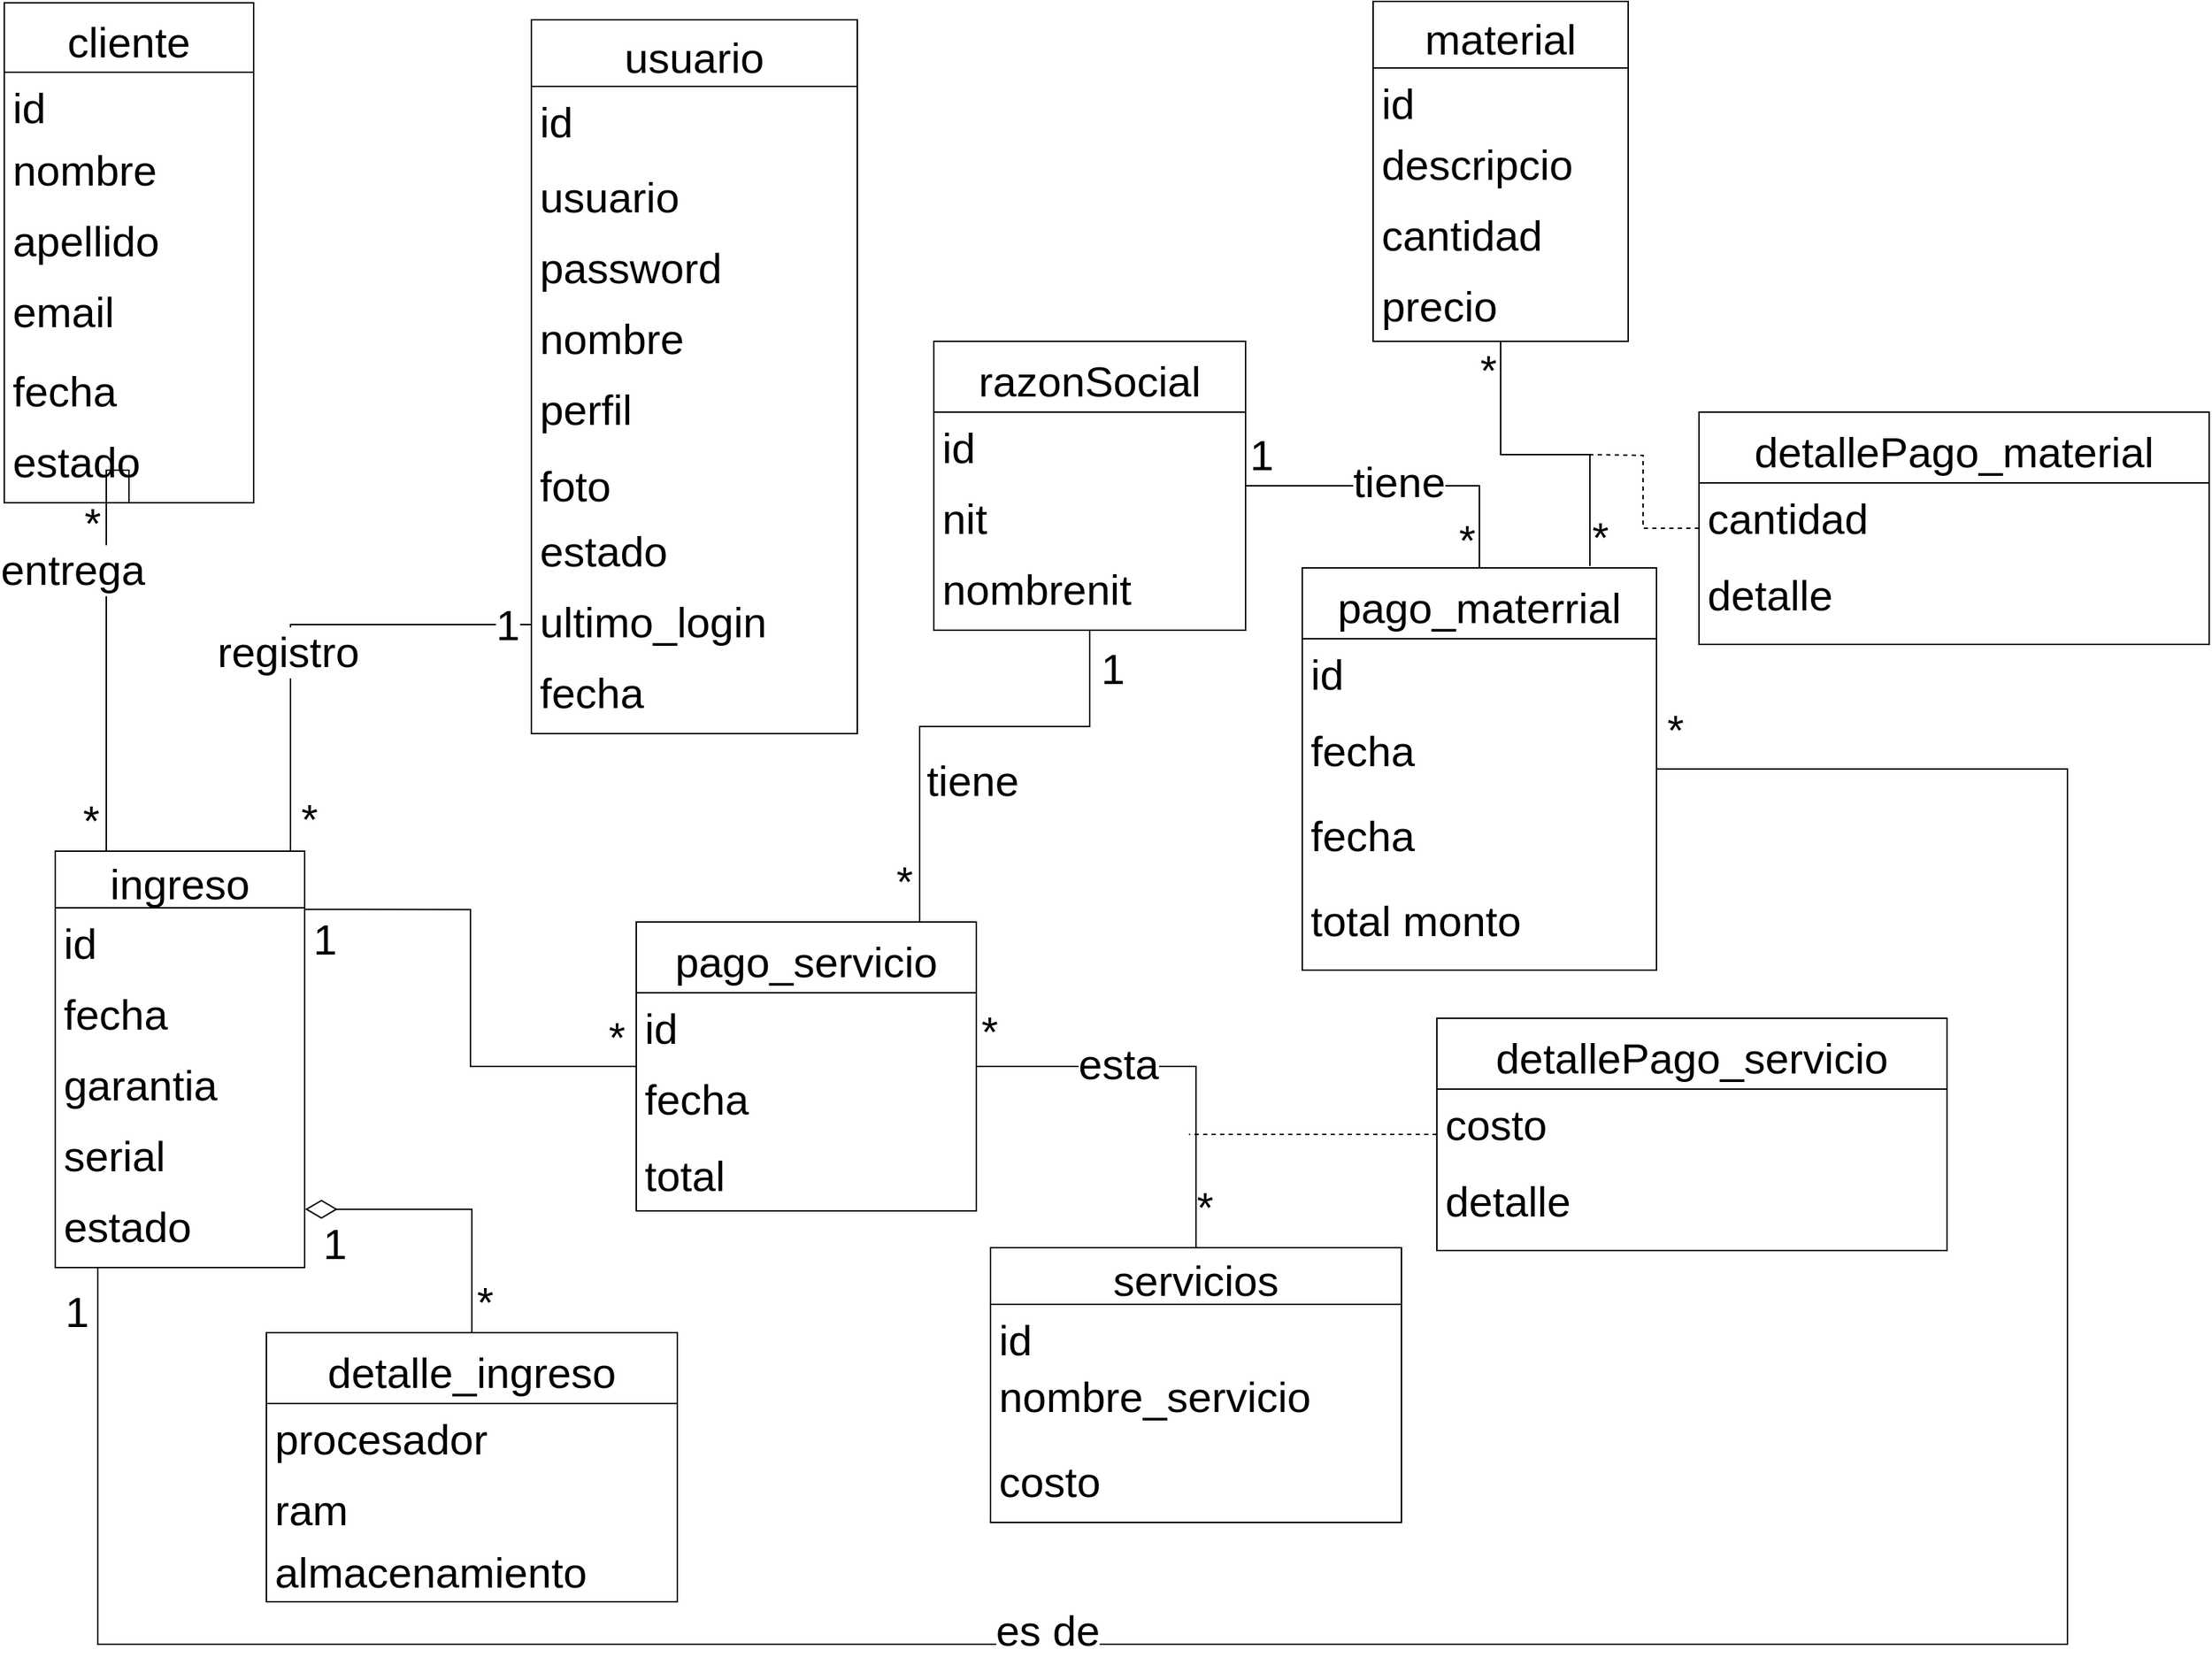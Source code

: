 <mxfile version="16.5.1" type="device"><diagram id="wfUU09Cgp8cNnMo08egy" name="Página-1"><mxGraphModel dx="2204" dy="1714" grid="1" gridSize="10" guides="1" tooltips="1" connect="1" arrows="1" fold="1" page="1" pageScale="1" pageWidth="1600" pageHeight="1200" math="0" shadow="0"><root><mxCell id="0"/><mxCell id="1" parent="0"/><mxCell id="rV4q6Ok1a5fOe4f_9M8k-47" value="1" style="edgeStyle=orthogonalEdgeStyle;rounded=0;orthogonalLoop=1;jettySize=auto;html=1;endArrow=none;endFill=0;fontSize=30;" parent="1" source="rV4q6Ok1a5fOe4f_9M8k-9" target="rV4q6Ok1a5fOe4f_9M8k-30" edge="1"><mxGeometry x="-0.897" relative="1" as="geometry"><mxPoint as="offset"/><Array as="points"><mxPoint x="466" y="460"/><mxPoint x="236" y="460"/></Array></mxGeometry></mxCell><mxCell id="rV4q6Ok1a5fOe4f_9M8k-49" value="*" style="edgeLabel;html=1;align=center;verticalAlign=middle;resizable=0;points=[];fontSize=30;" parent="rV4q6Ok1a5fOe4f_9M8k-47" vertex="1" connectable="0"><mxGeometry x="0.859" relative="1" as="geometry"><mxPoint x="13" as="offset"/></mxGeometry></mxCell><mxCell id="rV4q6Ok1a5fOe4f_9M8k-55" value="registro" style="edgeLabel;html=1;align=center;verticalAlign=middle;resizable=0;points=[];fontSize=30;" parent="rV4q6Ok1a5fOe4f_9M8k-47" vertex="1" connectable="0"><mxGeometry x="0.142" y="-2" relative="1" as="geometry"><mxPoint as="offset"/></mxGeometry></mxCell><mxCell id="rV4q6Ok1a5fOe4f_9M8k-9" value="usuario" style="swimlane;fontStyle=0;childLayout=stackLayout;horizontal=1;startSize=47;fillColor=none;horizontalStack=0;resizeParent=1;resizeParentMax=0;resizeLast=0;collapsible=1;marginBottom=0;fontSize=30;" parent="1" vertex="1"><mxGeometry x="406" y="33" width="230" height="504" as="geometry"/></mxCell><mxCell id="rV4q6Ok1a5fOe4f_9M8k-10" value="id    " style="text;strokeColor=none;fillColor=none;align=left;verticalAlign=top;spacingLeft=4;spacingRight=4;overflow=hidden;rotatable=0;points=[[0,0.5],[1,0.5]];portConstraint=eastwest;fontSize=30;" parent="rV4q6Ok1a5fOe4f_9M8k-9" vertex="1"><mxGeometry y="47" width="230" height="53" as="geometry"/></mxCell><mxCell id="rV4q6Ok1a5fOe4f_9M8k-11" value="usuario" style="text;strokeColor=none;fillColor=none;align=left;verticalAlign=top;spacingLeft=4;spacingRight=4;overflow=hidden;rotatable=0;points=[[0,0.5],[1,0.5]];portConstraint=eastwest;fontSize=30;" parent="rV4q6Ok1a5fOe4f_9M8k-9" vertex="1"><mxGeometry y="100" width="230" height="50" as="geometry"/></mxCell><mxCell id="rV4q6Ok1a5fOe4f_9M8k-12" value="password" style="text;strokeColor=none;fillColor=none;align=left;verticalAlign=top;spacingLeft=4;spacingRight=4;overflow=hidden;rotatable=0;points=[[0,0.5],[1,0.5]];portConstraint=eastwest;fontSize=30;" parent="rV4q6Ok1a5fOe4f_9M8k-9" vertex="1"><mxGeometry y="150" width="230" height="50" as="geometry"/></mxCell><mxCell id="rV4q6Ok1a5fOe4f_9M8k-18" value="nombre" style="text;strokeColor=none;fillColor=none;align=left;verticalAlign=top;spacingLeft=4;spacingRight=4;overflow=hidden;rotatable=0;points=[[0,0.5],[1,0.5]];portConstraint=eastwest;fontSize=30;" parent="rV4q6Ok1a5fOe4f_9M8k-9" vertex="1"><mxGeometry y="200" width="230" height="50" as="geometry"/></mxCell><mxCell id="rV4q6Ok1a5fOe4f_9M8k-13" value="perfil" style="text;strokeColor=none;fillColor=none;align=left;verticalAlign=top;spacingLeft=4;spacingRight=4;overflow=hidden;rotatable=0;points=[[0,0.5],[1,0.5]];portConstraint=eastwest;fontSize=30;" parent="rV4q6Ok1a5fOe4f_9M8k-9" vertex="1"><mxGeometry y="250" width="230" height="54" as="geometry"/></mxCell><mxCell id="rV4q6Ok1a5fOe4f_9M8k-14" value="foto" style="text;strokeColor=none;fillColor=none;align=left;verticalAlign=top;spacingLeft=4;spacingRight=4;overflow=hidden;rotatable=0;points=[[0,0.5],[1,0.5]];portConstraint=eastwest;fontSize=30;" parent="rV4q6Ok1a5fOe4f_9M8k-9" vertex="1"><mxGeometry y="304" width="230" height="46" as="geometry"/></mxCell><mxCell id="rV4q6Ok1a5fOe4f_9M8k-15" value="estado" style="text;strokeColor=none;fillColor=none;align=left;verticalAlign=top;spacingLeft=4;spacingRight=4;overflow=hidden;rotatable=0;points=[[0,0.5],[1,0.5]];portConstraint=eastwest;fontSize=30;" parent="rV4q6Ok1a5fOe4f_9M8k-9" vertex="1"><mxGeometry y="350" width="230" height="50" as="geometry"/></mxCell><mxCell id="rV4q6Ok1a5fOe4f_9M8k-16" value="ultimo_login" style="text;strokeColor=none;fillColor=none;align=left;verticalAlign=top;spacingLeft=4;spacingRight=4;overflow=hidden;rotatable=0;points=[[0,0.5],[1,0.5]];portConstraint=eastwest;fontSize=30;" parent="rV4q6Ok1a5fOe4f_9M8k-9" vertex="1"><mxGeometry y="400" width="230" height="50" as="geometry"/></mxCell><mxCell id="rV4q6Ok1a5fOe4f_9M8k-17" value="fecha" style="text;strokeColor=none;fillColor=none;align=left;verticalAlign=top;spacingLeft=4;spacingRight=4;overflow=hidden;rotatable=0;points=[[0,0.5],[1,0.5]];portConstraint=eastwest;fontSize=30;" parent="rV4q6Ok1a5fOe4f_9M8k-9" vertex="1"><mxGeometry y="450" width="230" height="54" as="geometry"/></mxCell><mxCell id="rV4q6Ok1a5fOe4f_9M8k-84" style="edgeStyle=orthogonalEdgeStyle;rounded=0;orthogonalLoop=1;jettySize=auto;html=1;fontSize=30;endArrow=none;endFill=0;exitX=0.5;exitY=1;exitDx=0;exitDy=0;entryX=0.25;entryY=0;entryDx=0;entryDy=0;" parent="1" source="rV4q6Ok1a5fOe4f_9M8k-19" edge="1" target="rV4q6Ok1a5fOe4f_9M8k-30"><mxGeometry relative="1" as="geometry"><mxPoint x="696" y="353" as="sourcePoint"/><mxPoint x="106" y="600" as="targetPoint"/><Array as="points"><mxPoint x="106" y="351"/><mxPoint x="106" y="620"/></Array></mxGeometry></mxCell><mxCell id="rV4q6Ok1a5fOe4f_9M8k-85" value="*" style="edgeLabel;html=1;align=center;verticalAlign=middle;resizable=0;points=[];fontSize=30;" parent="rV4q6Ok1a5fOe4f_9M8k-84" vertex="1" connectable="0"><mxGeometry x="-0.934" y="-2" relative="1" as="geometry"><mxPoint x="-28" y="24" as="offset"/></mxGeometry></mxCell><mxCell id="rV4q6Ok1a5fOe4f_9M8k-86" value="&lt;font style=&quot;font-size: 30px;&quot;&gt;entrega&lt;/font&gt;" style="edgeLabel;html=1;align=center;verticalAlign=middle;resizable=0;points=[];fontSize=30;" parent="rV4q6Ok1a5fOe4f_9M8k-84" vertex="1" connectable="0"><mxGeometry x="-0.117" y="1" relative="1" as="geometry"><mxPoint x="-25" y="-31" as="offset"/></mxGeometry></mxCell><mxCell id="rV4q6Ok1a5fOe4f_9M8k-89" value="*" style="edgeLabel;html=1;align=center;verticalAlign=middle;resizable=0;points=[];fontSize=30;" parent="rV4q6Ok1a5fOe4f_9M8k-84" vertex="1" connectable="0"><mxGeometry x="0.913" y="-1" relative="1" as="geometry"><mxPoint x="-10" y="-17" as="offset"/></mxGeometry></mxCell><mxCell id="rV4q6Ok1a5fOe4f_9M8k-19" value="cliente" style="swimlane;fontStyle=0;childLayout=stackLayout;horizontal=1;startSize=49;fillColor=none;horizontalStack=0;resizeParent=1;resizeParentMax=0;resizeLast=0;collapsible=1;marginBottom=0;fontSize=30;" parent="1" vertex="1"><mxGeometry x="34" y="21" width="176" height="353" as="geometry"/></mxCell><mxCell id="rV4q6Ok1a5fOe4f_9M8k-20" value="id" style="text;strokeColor=none;fillColor=none;align=left;verticalAlign=top;spacingLeft=4;spacingRight=4;overflow=hidden;rotatable=0;points=[[0,0.5],[1,0.5]];portConstraint=eastwest;fontSize=30;" parent="rV4q6Ok1a5fOe4f_9M8k-19" vertex="1"><mxGeometry y="49" width="176" height="44" as="geometry"/></mxCell><mxCell id="rV4q6Ok1a5fOe4f_9M8k-22" value="nombre" style="text;strokeColor=none;fillColor=none;align=left;verticalAlign=top;spacingLeft=4;spacingRight=4;overflow=hidden;rotatable=0;points=[[0,0.5],[1,0.5]];portConstraint=eastwest;fontSize=30;" parent="rV4q6Ok1a5fOe4f_9M8k-19" vertex="1"><mxGeometry y="93" width="176" height="50" as="geometry"/></mxCell><mxCell id="rV4q6Ok1a5fOe4f_9M8k-21" value="apellido" style="text;strokeColor=none;fillColor=none;align=left;verticalAlign=top;spacingLeft=4;spacingRight=4;overflow=hidden;rotatable=0;points=[[0,0.5],[1,0.5]];portConstraint=eastwest;fontSize=30;" parent="rV4q6Ok1a5fOe4f_9M8k-19" vertex="1"><mxGeometry y="143" width="176" height="50" as="geometry"/></mxCell><mxCell id="rV4q6Ok1a5fOe4f_9M8k-23" value="email" style="text;strokeColor=none;fillColor=none;align=left;verticalAlign=top;spacingLeft=4;spacingRight=4;overflow=hidden;rotatable=0;points=[[0,0.5],[1,0.5]];portConstraint=eastwest;fontSize=30;" parent="rV4q6Ok1a5fOe4f_9M8k-19" vertex="1"><mxGeometry y="193" width="176" height="56" as="geometry"/></mxCell><mxCell id="rV4q6Ok1a5fOe4f_9M8k-25" value="fecha" style="text;strokeColor=none;fillColor=none;align=left;verticalAlign=top;spacingLeft=4;spacingRight=4;overflow=hidden;rotatable=0;points=[[0,0.5],[1,0.5]];portConstraint=eastwest;fontSize=30;" parent="rV4q6Ok1a5fOe4f_9M8k-19" vertex="1"><mxGeometry y="249" width="176" height="50" as="geometry"/></mxCell><mxCell id="rV4q6Ok1a5fOe4f_9M8k-28" value="estado" style="text;strokeColor=none;fillColor=none;align=left;verticalAlign=top;spacingLeft=4;spacingRight=4;overflow=hidden;rotatable=0;points=[[0,0.5],[1,0.5]];portConstraint=eastwest;fontSize=30;" parent="rV4q6Ok1a5fOe4f_9M8k-19" vertex="1"><mxGeometry y="299" width="176" height="54" as="geometry"/></mxCell><mxCell id="QvnEZQQ2M4Dqw8vTVcrV-1" style="edgeStyle=orthogonalEdgeStyle;rounded=0;orthogonalLoop=1;jettySize=auto;html=1;endArrow=none;endFill=0;" edge="1" parent="1" source="rV4q6Ok1a5fOe4f_9M8k-30" target="oZmowPFpVnmmXWieP5AL-1"><mxGeometry relative="1" as="geometry"><Array as="points"><mxPoint x="100" y="1180"/><mxPoint x="1490" y="1180"/><mxPoint x="1490" y="562"/></Array></mxGeometry></mxCell><mxCell id="QvnEZQQ2M4Dqw8vTVcrV-3" value="1" style="edgeLabel;html=1;align=center;verticalAlign=middle;resizable=0;points=[];fontSize=30;" vertex="1" connectable="0" parent="QvnEZQQ2M4Dqw8vTVcrV-1"><mxGeometry x="-0.984" y="-1" relative="1" as="geometry"><mxPoint x="-14" y="10" as="offset"/></mxGeometry></mxCell><mxCell id="QvnEZQQ2M4Dqw8vTVcrV-4" value="*" style="edgeLabel;html=1;align=center;verticalAlign=middle;resizable=0;points=[];fontSize=30;" vertex="1" connectable="0" parent="QvnEZQQ2M4Dqw8vTVcrV-1"><mxGeometry x="0.945" y="-6" relative="1" as="geometry"><mxPoint x="-58" y="-22" as="offset"/></mxGeometry></mxCell><mxCell id="rV4q6Ok1a5fOe4f_9M8k-30" value="ingreso" style="swimlane;fontStyle=0;childLayout=stackLayout;horizontal=1;startSize=40;fillColor=none;horizontalStack=0;resizeParent=1;resizeParentMax=0;resizeLast=0;collapsible=1;marginBottom=0;fontSize=30;" parent="1" vertex="1"><mxGeometry x="70" y="620" width="176" height="294" as="geometry"/></mxCell><mxCell id="rV4q6Ok1a5fOe4f_9M8k-31" value="id" style="text;strokeColor=none;fillColor=none;align=left;verticalAlign=top;spacingLeft=4;spacingRight=4;overflow=hidden;rotatable=0;points=[[0,0.5],[1,0.5]];portConstraint=eastwest;fontSize=30;" parent="rV4q6Ok1a5fOe4f_9M8k-30" vertex="1"><mxGeometry y="40" width="176" height="50" as="geometry"/></mxCell><mxCell id="rV4q6Ok1a5fOe4f_9M8k-32" value="fecha" style="text;strokeColor=none;fillColor=none;align=left;verticalAlign=top;spacingLeft=4;spacingRight=4;overflow=hidden;rotatable=0;points=[[0,0.5],[1,0.5]];portConstraint=eastwest;fontSize=30;" parent="rV4q6Ok1a5fOe4f_9M8k-30" vertex="1"><mxGeometry y="90" width="176" height="50" as="geometry"/></mxCell><mxCell id="rV4q6Ok1a5fOe4f_9M8k-33" value="garantia" style="text;strokeColor=none;fillColor=none;align=left;verticalAlign=top;spacingLeft=4;spacingRight=4;overflow=hidden;rotatable=0;points=[[0,0.5],[1,0.5]];portConstraint=eastwest;fontSize=30;" parent="rV4q6Ok1a5fOe4f_9M8k-30" vertex="1"><mxGeometry y="140" width="176" height="50" as="geometry"/></mxCell><mxCell id="rV4q6Ok1a5fOe4f_9M8k-36" value="serial" style="text;strokeColor=none;fillColor=none;align=left;verticalAlign=top;spacingLeft=4;spacingRight=4;overflow=hidden;rotatable=0;points=[[0,0.5],[1,0.5]];portConstraint=eastwest;fontSize=30;" parent="rV4q6Ok1a5fOe4f_9M8k-30" vertex="1"><mxGeometry y="190" width="176" height="50" as="geometry"/></mxCell><mxCell id="rV4q6Ok1a5fOe4f_9M8k-34" value="estado" style="text;strokeColor=none;fillColor=none;align=left;verticalAlign=top;spacingLeft=4;spacingRight=4;overflow=hidden;rotatable=0;points=[[0,0.5],[1,0.5]];portConstraint=eastwest;fontSize=30;" parent="rV4q6Ok1a5fOe4f_9M8k-30" vertex="1"><mxGeometry y="240" width="176" height="54" as="geometry"/></mxCell><mxCell id="rV4q6Ok1a5fOe4f_9M8k-94" value="" style="edgeStyle=orthogonalEdgeStyle;rounded=0;orthogonalLoop=1;jettySize=auto;html=1;fontSize=30;endArrow=diamondThin;endFill=0;endSize=20;entryX=1.002;entryY=0.238;entryDx=0;entryDy=0;entryPerimeter=0;" parent="1" source="rV4q6Ok1a5fOe4f_9M8k-35" target="rV4q6Ok1a5fOe4f_9M8k-34" edge="1"><mxGeometry relative="1" as="geometry"/></mxCell><mxCell id="rV4q6Ok1a5fOe4f_9M8k-111" value="1" style="edgeLabel;html=1;align=center;verticalAlign=middle;resizable=0;points=[];fontSize=30;" parent="rV4q6Ok1a5fOe4f_9M8k-94" vertex="1" connectable="0"><mxGeometry x="0.377" y="-3" relative="1" as="geometry"><mxPoint x="-43" y="27" as="offset"/></mxGeometry></mxCell><mxCell id="rV4q6Ok1a5fOe4f_9M8k-112" value="*" style="edgeLabel;html=1;align=center;verticalAlign=middle;resizable=0;points=[];fontSize=30;" parent="rV4q6Ok1a5fOe4f_9M8k-94" vertex="1" connectable="0"><mxGeometry x="-0.796" y="2" relative="1" as="geometry"><mxPoint x="11" y="-1" as="offset"/></mxGeometry></mxCell><mxCell id="rV4q6Ok1a5fOe4f_9M8k-35" value="detalle_ingreso" style="swimlane;fontStyle=0;childLayout=stackLayout;horizontal=1;startSize=50;fillColor=none;horizontalStack=0;resizeParent=1;resizeParentMax=0;resizeLast=0;collapsible=1;marginBottom=0;fontSize=30;" parent="1" vertex="1"><mxGeometry x="219" y="960" width="290" height="190" as="geometry"/></mxCell><mxCell id="rV4q6Ok1a5fOe4f_9M8k-37" value="procesador" style="text;strokeColor=none;fillColor=none;align=left;verticalAlign=top;spacingLeft=4;spacingRight=4;overflow=hidden;rotatable=0;points=[[0,0.5],[1,0.5]];portConstraint=eastwest;fontSize=30;" parent="rV4q6Ok1a5fOe4f_9M8k-35" vertex="1"><mxGeometry y="50" width="290" height="50" as="geometry"/></mxCell><mxCell id="rV4q6Ok1a5fOe4f_9M8k-38" value="ram" style="text;strokeColor=none;fillColor=none;align=left;verticalAlign=top;spacingLeft=4;spacingRight=4;overflow=hidden;rotatable=0;points=[[0,0.5],[1,0.5]];portConstraint=eastwest;fontSize=30;" parent="rV4q6Ok1a5fOe4f_9M8k-35" vertex="1"><mxGeometry y="100" width="290" height="44" as="geometry"/></mxCell><mxCell id="rV4q6Ok1a5fOe4f_9M8k-45" value="almacenamiento" style="text;strokeColor=none;fillColor=none;align=left;verticalAlign=top;spacingLeft=4;spacingRight=4;overflow=hidden;rotatable=0;points=[[0,0.5],[1,0.5]];portConstraint=eastwest;fontSize=30;" parent="rV4q6Ok1a5fOe4f_9M8k-35" vertex="1"><mxGeometry y="144" width="290" height="46" as="geometry"/></mxCell><mxCell id="rV4q6Ok1a5fOe4f_9M8k-95" style="edgeStyle=orthogonalEdgeStyle;rounded=0;orthogonalLoop=1;jettySize=auto;html=1;fontSize=30;endArrow=none;endFill=0;entryX=0.999;entryY=0.14;entryDx=0;entryDy=0;entryPerimeter=0;" parent="1" source="rV4q6Ok1a5fOe4f_9M8k-39" target="rV4q6Ok1a5fOe4f_9M8k-30" edge="1"><mxGeometry relative="1" as="geometry"><mxPoint x="1176" y="302" as="sourcePoint"/><mxPoint x="1037" y="400" as="targetPoint"/></mxGeometry></mxCell><mxCell id="rV4q6Ok1a5fOe4f_9M8k-96" value="1" style="edgeLabel;html=1;align=center;verticalAlign=middle;resizable=0;points=[];fontSize=30;" parent="rV4q6Ok1a5fOe4f_9M8k-95" vertex="1" connectable="0"><mxGeometry x="0.852" y="-2" relative="1" as="geometry"><mxPoint x="-12" y="23" as="offset"/></mxGeometry></mxCell><mxCell id="rV4q6Ok1a5fOe4f_9M8k-97" value="*" style="edgeLabel;html=1;align=center;verticalAlign=middle;resizable=0;points=[];fontSize=30;" parent="rV4q6Ok1a5fOe4f_9M8k-95" vertex="1" connectable="0"><mxGeometry x="-0.883" relative="1" as="geometry"><mxPoint x="6" y="-21" as="offset"/></mxGeometry></mxCell><mxCell id="rV4q6Ok1a5fOe4f_9M8k-98" value="es de" style="edgeLabel;html=1;align=center;verticalAlign=middle;resizable=0;points=[];fontSize=30;" parent="rV4q6Ok1a5fOe4f_9M8k-95" vertex="1" connectable="0"><mxGeometry x="0.121" y="1" relative="1" as="geometry"><mxPoint x="408" y="474" as="offset"/></mxGeometry></mxCell><mxCell id="rV4q6Ok1a5fOe4f_9M8k-99" style="edgeStyle=orthogonalEdgeStyle;rounded=0;orthogonalLoop=1;jettySize=auto;html=1;fontSize=30;endArrow=none;endFill=0;" parent="1" source="rV4q6Ok1a5fOe4f_9M8k-39" target="rV4q6Ok1a5fOe4f_9M8k-65" edge="1"><mxGeometry relative="1" as="geometry"/></mxCell><mxCell id="rV4q6Ok1a5fOe4f_9M8k-100" value="*" style="edgeLabel;html=1;align=center;verticalAlign=middle;resizable=0;points=[];fontSize=30;" parent="rV4q6Ok1a5fOe4f_9M8k-99" vertex="1" connectable="0"><mxGeometry x="-0.865" y="-1" relative="1" as="geometry"><mxPoint x="-10" y="-26" as="offset"/></mxGeometry></mxCell><mxCell id="rV4q6Ok1a5fOe4f_9M8k-101" value="*" style="edgeLabel;html=1;align=center;verticalAlign=middle;resizable=0;points=[];fontSize=30;" parent="rV4q6Ok1a5fOe4f_9M8k-99" vertex="1" connectable="0"><mxGeometry x="0.864" y="-2" relative="1" as="geometry"><mxPoint x="8" y="-10" as="offset"/></mxGeometry></mxCell><mxCell id="rV4q6Ok1a5fOe4f_9M8k-107" value="esta" style="edgeLabel;html=1;align=center;verticalAlign=middle;resizable=0;points=[];fontSize=30;" parent="rV4q6Ok1a5fOe4f_9M8k-99" vertex="1" connectable="0"><mxGeometry x="-0.165" relative="1" as="geometry"><mxPoint x="-18" y="-2" as="offset"/></mxGeometry></mxCell><mxCell id="rV4q6Ok1a5fOe4f_9M8k-39" value="pago_servicio" style="swimlane;fontStyle=0;childLayout=stackLayout;horizontal=1;startSize=50;fillColor=none;horizontalStack=0;resizeParent=1;resizeParentMax=0;resizeLast=0;collapsible=1;marginBottom=0;fontSize=30;" parent="1" vertex="1"><mxGeometry x="480" y="670" width="240" height="204" as="geometry"/></mxCell><mxCell id="rV4q6Ok1a5fOe4f_9M8k-40" value="id" style="text;strokeColor=none;fillColor=none;align=left;verticalAlign=top;spacingLeft=4;spacingRight=4;overflow=hidden;rotatable=0;points=[[0,0.5],[1,0.5]];portConstraint=eastwest;fontSize=30;" parent="rV4q6Ok1a5fOe4f_9M8k-39" vertex="1"><mxGeometry y="50" width="240" height="50" as="geometry"/></mxCell><mxCell id="rV4q6Ok1a5fOe4f_9M8k-41" value="fecha" style="text;strokeColor=none;fillColor=none;align=left;verticalAlign=top;spacingLeft=4;spacingRight=4;overflow=hidden;rotatable=0;points=[[0,0.5],[1,0.5]];portConstraint=eastwest;fontSize=30;" parent="rV4q6Ok1a5fOe4f_9M8k-39" vertex="1"><mxGeometry y="100" width="240" height="54" as="geometry"/></mxCell><mxCell id="rV4q6Ok1a5fOe4f_9M8k-42" value="total" style="text;strokeColor=none;fillColor=none;align=left;verticalAlign=top;spacingLeft=4;spacingRight=4;overflow=hidden;rotatable=0;points=[[0,0.5],[1,0.5]];portConstraint=eastwest;fontSize=30;" parent="rV4q6Ok1a5fOe4f_9M8k-39" vertex="1"><mxGeometry y="154" width="240" height="50" as="geometry"/></mxCell><mxCell id="rV4q6Ok1a5fOe4f_9M8k-65" value="servicios" style="swimlane;fontStyle=0;childLayout=stackLayout;horizontal=1;startSize=40;fillColor=none;horizontalStack=0;resizeParent=1;resizeParentMax=0;resizeLast=0;collapsible=1;marginBottom=0;fontSize=30;" parent="1" vertex="1"><mxGeometry x="730" y="900" width="290" height="194" as="geometry"/></mxCell><mxCell id="rV4q6Ok1a5fOe4f_9M8k-66" value="id    " style="text;strokeColor=none;fillColor=none;align=left;verticalAlign=top;spacingLeft=4;spacingRight=4;overflow=hidden;rotatable=0;points=[[0,0.5],[1,0.5]];portConstraint=eastwest;fontSize=30;" parent="rV4q6Ok1a5fOe4f_9M8k-65" vertex="1"><mxGeometry y="40" width="290" height="40" as="geometry"/></mxCell><mxCell id="rV4q6Ok1a5fOe4f_9M8k-67" value="nombre_servicio" style="text;strokeColor=none;fillColor=none;align=left;verticalAlign=top;spacingLeft=4;spacingRight=4;overflow=hidden;rotatable=0;points=[[0,0.5],[1,0.5]];portConstraint=eastwest;fontSize=30;" parent="rV4q6Ok1a5fOe4f_9M8k-65" vertex="1"><mxGeometry y="80" width="290" height="60" as="geometry"/></mxCell><mxCell id="rV4q6Ok1a5fOe4f_9M8k-68" value="costo" style="text;strokeColor=none;fillColor=none;align=left;verticalAlign=top;spacingLeft=4;spacingRight=4;overflow=hidden;rotatable=0;points=[[0,0.5],[1,0.5]];portConstraint=eastwest;fontSize=30;" parent="rV4q6Ok1a5fOe4f_9M8k-65" vertex="1"><mxGeometry y="140" width="290" height="54" as="geometry"/></mxCell><mxCell id="QvnEZQQ2M4Dqw8vTVcrV-22" style="edgeStyle=orthogonalEdgeStyle;rounded=0;orthogonalLoop=1;jettySize=auto;html=1;dashed=1;fontSize=30;endArrow=none;endFill=0;endSize=20;" edge="1" parent="1" source="rV4q6Ok1a5fOe4f_9M8k-76"><mxGeometry relative="1" as="geometry"><mxPoint x="1150" y="340.0" as="targetPoint"/></mxGeometry></mxCell><mxCell id="rV4q6Ok1a5fOe4f_9M8k-76" value="detallePago_material" style="swimlane;fontStyle=0;childLayout=stackLayout;horizontal=1;startSize=50;fillColor=none;horizontalStack=0;resizeParent=1;resizeParentMax=0;resizeLast=0;collapsible=1;marginBottom=0;fontSize=30;" parent="1" vertex="1"><mxGeometry x="1230" y="310" width="360" height="164" as="geometry"/></mxCell><mxCell id="rV4q6Ok1a5fOe4f_9M8k-77" value="cantidad" style="text;strokeColor=none;fillColor=none;align=left;verticalAlign=top;spacingLeft=4;spacingRight=4;overflow=hidden;rotatable=0;points=[[0,0.5],[1,0.5]];portConstraint=eastwest;fontSize=30;" parent="rV4q6Ok1a5fOe4f_9M8k-76" vertex="1"><mxGeometry y="50" width="360" height="54" as="geometry"/></mxCell><mxCell id="rV4q6Ok1a5fOe4f_9M8k-110" value="detalle" style="text;strokeColor=none;fillColor=none;align=left;verticalAlign=top;spacingLeft=4;spacingRight=4;overflow=hidden;rotatable=0;points=[[0,0.5],[1,0.5]];portConstraint=eastwest;fontSize=30;" parent="rV4q6Ok1a5fOe4f_9M8k-76" vertex="1"><mxGeometry y="104" width="360" height="60" as="geometry"/></mxCell><mxCell id="rV4q6Ok1a5fOe4f_9M8k-103" style="edgeStyle=orthogonalEdgeStyle;rounded=0;orthogonalLoop=1;jettySize=auto;html=1;fontSize=30;endArrow=none;endFill=0;" parent="1" source="rV4q6Ok1a5fOe4f_9M8k-90" target="rV4q6Ok1a5fOe4f_9M8k-39" edge="1"><mxGeometry relative="1" as="geometry"><Array as="points"><mxPoint x="680" y="532"/></Array></mxGeometry></mxCell><mxCell id="rV4q6Ok1a5fOe4f_9M8k-104" value="tiene" style="edgeLabel;html=1;align=center;verticalAlign=middle;resizable=0;points=[];fontSize=30;" parent="rV4q6Ok1a5fOe4f_9M8k-103" vertex="1" connectable="0"><mxGeometry x="-0.208" relative="1" as="geometry"><mxPoint x="-22" y="38" as="offset"/></mxGeometry></mxCell><mxCell id="rV4q6Ok1a5fOe4f_9M8k-105" value="1" style="edgeLabel;html=1;align=center;verticalAlign=middle;resizable=0;points=[];fontSize=30;" parent="rV4q6Ok1a5fOe4f_9M8k-103" vertex="1" connectable="0"><mxGeometry x="-0.833" relative="1" as="geometry"><mxPoint x="16" as="offset"/></mxGeometry></mxCell><mxCell id="rV4q6Ok1a5fOe4f_9M8k-106" value="*" style="edgeLabel;html=1;align=center;verticalAlign=middle;resizable=0;points=[];fontSize=30;" parent="rV4q6Ok1a5fOe4f_9M8k-103" vertex="1" connectable="0"><mxGeometry x="0.879" y="1" relative="1" as="geometry"><mxPoint x="-12" y="-10" as="offset"/></mxGeometry></mxCell><mxCell id="QvnEZQQ2M4Dqw8vTVcrV-5" style="edgeStyle=orthogonalEdgeStyle;rounded=0;orthogonalLoop=1;jettySize=auto;html=1;entryX=0.5;entryY=0;entryDx=0;entryDy=0;fontSize=30;endArrow=none;endFill=0;" edge="1" parent="1" source="rV4q6Ok1a5fOe4f_9M8k-90" target="oZmowPFpVnmmXWieP5AL-1"><mxGeometry relative="1" as="geometry"/></mxCell><mxCell id="QvnEZQQ2M4Dqw8vTVcrV-6" value="tiene" style="edgeLabel;html=1;align=center;verticalAlign=middle;resizable=0;points=[];fontSize=30;" vertex="1" connectable="0" parent="QvnEZQQ2M4Dqw8vTVcrV-5"><mxGeometry x="-0.038" y="3" relative="1" as="geometry"><mxPoint as="offset"/></mxGeometry></mxCell><mxCell id="QvnEZQQ2M4Dqw8vTVcrV-18" value="1" style="edgeLabel;html=1;align=center;verticalAlign=middle;resizable=0;points=[];fontSize=30;" vertex="1" connectable="0" parent="QvnEZQQ2M4Dqw8vTVcrV-5"><mxGeometry x="-0.903" relative="1" as="geometry"><mxPoint y="-22" as="offset"/></mxGeometry></mxCell><mxCell id="QvnEZQQ2M4Dqw8vTVcrV-19" value="*" style="edgeLabel;html=1;align=center;verticalAlign=middle;resizable=0;points=[];fontSize=30;" vertex="1" connectable="0" parent="QvnEZQQ2M4Dqw8vTVcrV-5"><mxGeometry x="0.827" y="-1" relative="1" as="geometry"><mxPoint x="-8" y="-1" as="offset"/></mxGeometry></mxCell><mxCell id="rV4q6Ok1a5fOe4f_9M8k-90" value="razonSocial" style="swimlane;fontStyle=0;childLayout=stackLayout;horizontal=1;startSize=50;fillColor=none;horizontalStack=0;resizeParent=1;resizeParentMax=0;resizeLast=0;collapsible=1;marginBottom=0;fontSize=30;" parent="1" vertex="1"><mxGeometry x="690" y="260" width="220" height="204" as="geometry"/></mxCell><mxCell id="rV4q6Ok1a5fOe4f_9M8k-91" value="id" style="text;strokeColor=none;fillColor=none;align=left;verticalAlign=top;spacingLeft=4;spacingRight=4;overflow=hidden;rotatable=0;points=[[0,0.5],[1,0.5]];portConstraint=eastwest;fontSize=30;" parent="rV4q6Ok1a5fOe4f_9M8k-90" vertex="1"><mxGeometry y="50" width="220" height="50" as="geometry"/></mxCell><mxCell id="rV4q6Ok1a5fOe4f_9M8k-92" value="nit" style="text;strokeColor=none;fillColor=none;align=left;verticalAlign=top;spacingLeft=4;spacingRight=4;overflow=hidden;rotatable=0;points=[[0,0.5],[1,0.5]];portConstraint=eastwest;fontSize=30;" parent="rV4q6Ok1a5fOe4f_9M8k-90" vertex="1"><mxGeometry y="100" width="220" height="50" as="geometry"/></mxCell><mxCell id="rV4q6Ok1a5fOe4f_9M8k-93" value="nombrenit" style="text;strokeColor=none;fillColor=none;align=left;verticalAlign=top;spacingLeft=4;spacingRight=4;overflow=hidden;rotatable=0;points=[[0,0.5],[1,0.5]];portConstraint=eastwest;fontSize=30;" parent="rV4q6Ok1a5fOe4f_9M8k-90" vertex="1"><mxGeometry y="150" width="220" height="54" as="geometry"/></mxCell><mxCell id="6kTo6Zb_8isxX5u7ip_v-1" value="material" style="swimlane;fontStyle=0;childLayout=stackLayout;horizontal=1;startSize=47;fillColor=none;horizontalStack=0;resizeParent=1;resizeParentMax=0;resizeLast=0;collapsible=1;marginBottom=0;fontSize=30;" parent="1" vertex="1"><mxGeometry x="1000" y="20" width="180" height="240" as="geometry"/></mxCell><mxCell id="6kTo6Zb_8isxX5u7ip_v-5" value="id" style="text;strokeColor=none;fillColor=none;align=left;verticalAlign=top;spacingLeft=4;spacingRight=4;overflow=hidden;rotatable=0;points=[[0,0.5],[1,0.5]];portConstraint=eastwest;fontSize=30;" parent="6kTo6Zb_8isxX5u7ip_v-1" vertex="1"><mxGeometry y="47" width="180" height="43" as="geometry"/></mxCell><mxCell id="6kTo6Zb_8isxX5u7ip_v-2" value="descripcio" style="text;strokeColor=none;fillColor=none;align=left;verticalAlign=top;spacingLeft=4;spacingRight=4;overflow=hidden;rotatable=0;points=[[0,0.5],[1,0.5]];portConstraint=eastwest;fontSize=30;" parent="6kTo6Zb_8isxX5u7ip_v-1" vertex="1"><mxGeometry y="90" width="180" height="50" as="geometry"/></mxCell><mxCell id="6kTo6Zb_8isxX5u7ip_v-3" value="cantidad" style="text;strokeColor=none;fillColor=none;align=left;verticalAlign=top;spacingLeft=4;spacingRight=4;overflow=hidden;rotatable=0;points=[[0,0.5],[1,0.5]];portConstraint=eastwest;fontSize=30;" parent="6kTo6Zb_8isxX5u7ip_v-1" vertex="1"><mxGeometry y="140" width="180" height="50" as="geometry"/></mxCell><mxCell id="6kTo6Zb_8isxX5u7ip_v-4" value="precio" style="text;strokeColor=none;fillColor=none;align=left;verticalAlign=top;spacingLeft=4;spacingRight=4;overflow=hidden;rotatable=0;points=[[0,0.5],[1,0.5]];portConstraint=eastwest;fontSize=30;" parent="6kTo6Zb_8isxX5u7ip_v-1" vertex="1"><mxGeometry y="190" width="180" height="50" as="geometry"/></mxCell><mxCell id="QvnEZQQ2M4Dqw8vTVcrV-7" style="edgeStyle=orthogonalEdgeStyle;rounded=0;orthogonalLoop=1;jettySize=auto;html=1;fontSize=30;endArrow=none;endFill=0;exitX=0.812;exitY=-0.005;exitDx=0;exitDy=0;exitPerimeter=0;" edge="1" parent="1" source="oZmowPFpVnmmXWieP5AL-1" target="6kTo6Zb_8isxX5u7ip_v-1"><mxGeometry relative="1" as="geometry"><Array as="points"><mxPoint x="1153" y="340"/><mxPoint x="1090" y="340"/></Array></mxGeometry></mxCell><mxCell id="QvnEZQQ2M4Dqw8vTVcrV-20" value="*" style="edgeLabel;html=1;align=center;verticalAlign=middle;resizable=0;points=[];fontSize=30;" vertex="1" connectable="0" parent="QvnEZQQ2M4Dqw8vTVcrV-7"><mxGeometry x="0.931" y="2" relative="1" as="geometry"><mxPoint x="-7" y="12" as="offset"/></mxGeometry></mxCell><mxCell id="QvnEZQQ2M4Dqw8vTVcrV-21" value="*" style="edgeLabel;html=1;align=center;verticalAlign=middle;resizable=0;points=[];fontSize=30;" vertex="1" connectable="0" parent="QvnEZQQ2M4Dqw8vTVcrV-7"><mxGeometry x="-0.793" y="2" relative="1" as="geometry"><mxPoint x="9" y="2" as="offset"/></mxGeometry></mxCell><mxCell id="oZmowPFpVnmmXWieP5AL-1" value="pago_materrial" style="swimlane;fontStyle=0;childLayout=stackLayout;horizontal=1;startSize=50;fillColor=none;horizontalStack=0;resizeParent=1;resizeParentMax=0;resizeLast=0;collapsible=1;marginBottom=0;fontSize=30;" parent="1" vertex="1"><mxGeometry x="950" y="420" width="250" height="284" as="geometry"/></mxCell><mxCell id="oZmowPFpVnmmXWieP5AL-2" value="id" style="text;strokeColor=none;fillColor=none;align=left;verticalAlign=top;spacingLeft=4;spacingRight=4;overflow=hidden;rotatable=0;points=[[0,0.5],[1,0.5]];portConstraint=eastwest;fontSize=30;" parent="oZmowPFpVnmmXWieP5AL-1" vertex="1"><mxGeometry y="50" width="250" height="54" as="geometry"/></mxCell><mxCell id="oZmowPFpVnmmXWieP5AL-5" value="fecha" style="text;strokeColor=none;fillColor=none;align=left;verticalAlign=top;spacingLeft=4;spacingRight=4;overflow=hidden;rotatable=0;points=[[0,0.5],[1,0.5]];portConstraint=eastwest;fontSize=30;" parent="oZmowPFpVnmmXWieP5AL-1" vertex="1"><mxGeometry y="104" width="250" height="60" as="geometry"/></mxCell><mxCell id="oZmowPFpVnmmXWieP5AL-3" value="fecha" style="text;strokeColor=none;fillColor=none;align=left;verticalAlign=top;spacingLeft=4;spacingRight=4;overflow=hidden;rotatable=0;points=[[0,0.5],[1,0.5]];portConstraint=eastwest;fontSize=30;" parent="oZmowPFpVnmmXWieP5AL-1" vertex="1"><mxGeometry y="164" width="250" height="60" as="geometry"/></mxCell><mxCell id="oZmowPFpVnmmXWieP5AL-4" value="total monto" style="text;strokeColor=none;fillColor=none;align=left;verticalAlign=top;spacingLeft=4;spacingRight=4;overflow=hidden;rotatable=0;points=[[0,0.5],[1,0.5]];portConstraint=eastwest;fontSize=30;" parent="oZmowPFpVnmmXWieP5AL-1" vertex="1"><mxGeometry y="224" width="250" height="60" as="geometry"/></mxCell><mxCell id="QvnEZQQ2M4Dqw8vTVcrV-17" style="edgeStyle=orthogonalEdgeStyle;rounded=0;orthogonalLoop=1;jettySize=auto;html=1;dashed=1;fontSize=30;endArrow=none;endFill=0;endSize=20;" edge="1" parent="1" source="QvnEZQQ2M4Dqw8vTVcrV-14"><mxGeometry relative="1" as="geometry"><mxPoint x="870" y="820" as="targetPoint"/></mxGeometry></mxCell><mxCell id="QvnEZQQ2M4Dqw8vTVcrV-14" value="detallePago_servicio" style="swimlane;fontStyle=0;childLayout=stackLayout;horizontal=1;startSize=50;fillColor=none;horizontalStack=0;resizeParent=1;resizeParentMax=0;resizeLast=0;collapsible=1;marginBottom=0;fontSize=30;" vertex="1" parent="1"><mxGeometry x="1045" y="738" width="360" height="164" as="geometry"/></mxCell><mxCell id="QvnEZQQ2M4Dqw8vTVcrV-15" value="costo" style="text;strokeColor=none;fillColor=none;align=left;verticalAlign=top;spacingLeft=4;spacingRight=4;overflow=hidden;rotatable=0;points=[[0,0.5],[1,0.5]];portConstraint=eastwest;fontSize=30;" vertex="1" parent="QvnEZQQ2M4Dqw8vTVcrV-14"><mxGeometry y="50" width="360" height="54" as="geometry"/></mxCell><mxCell id="QvnEZQQ2M4Dqw8vTVcrV-16" value="detalle" style="text;strokeColor=none;fillColor=none;align=left;verticalAlign=top;spacingLeft=4;spacingRight=4;overflow=hidden;rotatable=0;points=[[0,0.5],[1,0.5]];portConstraint=eastwest;fontSize=30;" vertex="1" parent="QvnEZQQ2M4Dqw8vTVcrV-14"><mxGeometry y="104" width="360" height="60" as="geometry"/></mxCell></root></mxGraphModel></diagram></mxfile>